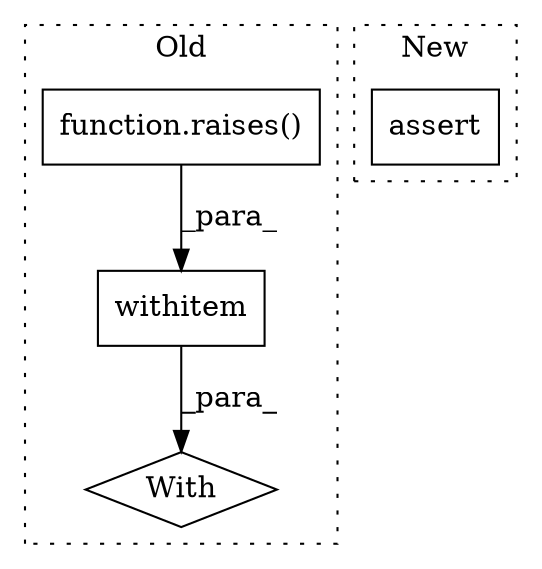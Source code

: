 digraph G {
subgraph cluster0 {
1 [label="function.raises()" a="75" s="1947,1964" l="7,1" shape="box"];
3 [label="With" a="39" s="1942,1953" l="5,22" shape="diamond"];
4 [label="withitem" a="49" s="1947" l="6" shape="box"];
label = "Old";
style="dotted";
}
subgraph cluster1 {
2 [label="assert" a="65" s="2089" l="7" shape="box"];
label = "New";
style="dotted";
}
1 -> 4 [label="_para_"];
4 -> 3 [label="_para_"];
}
